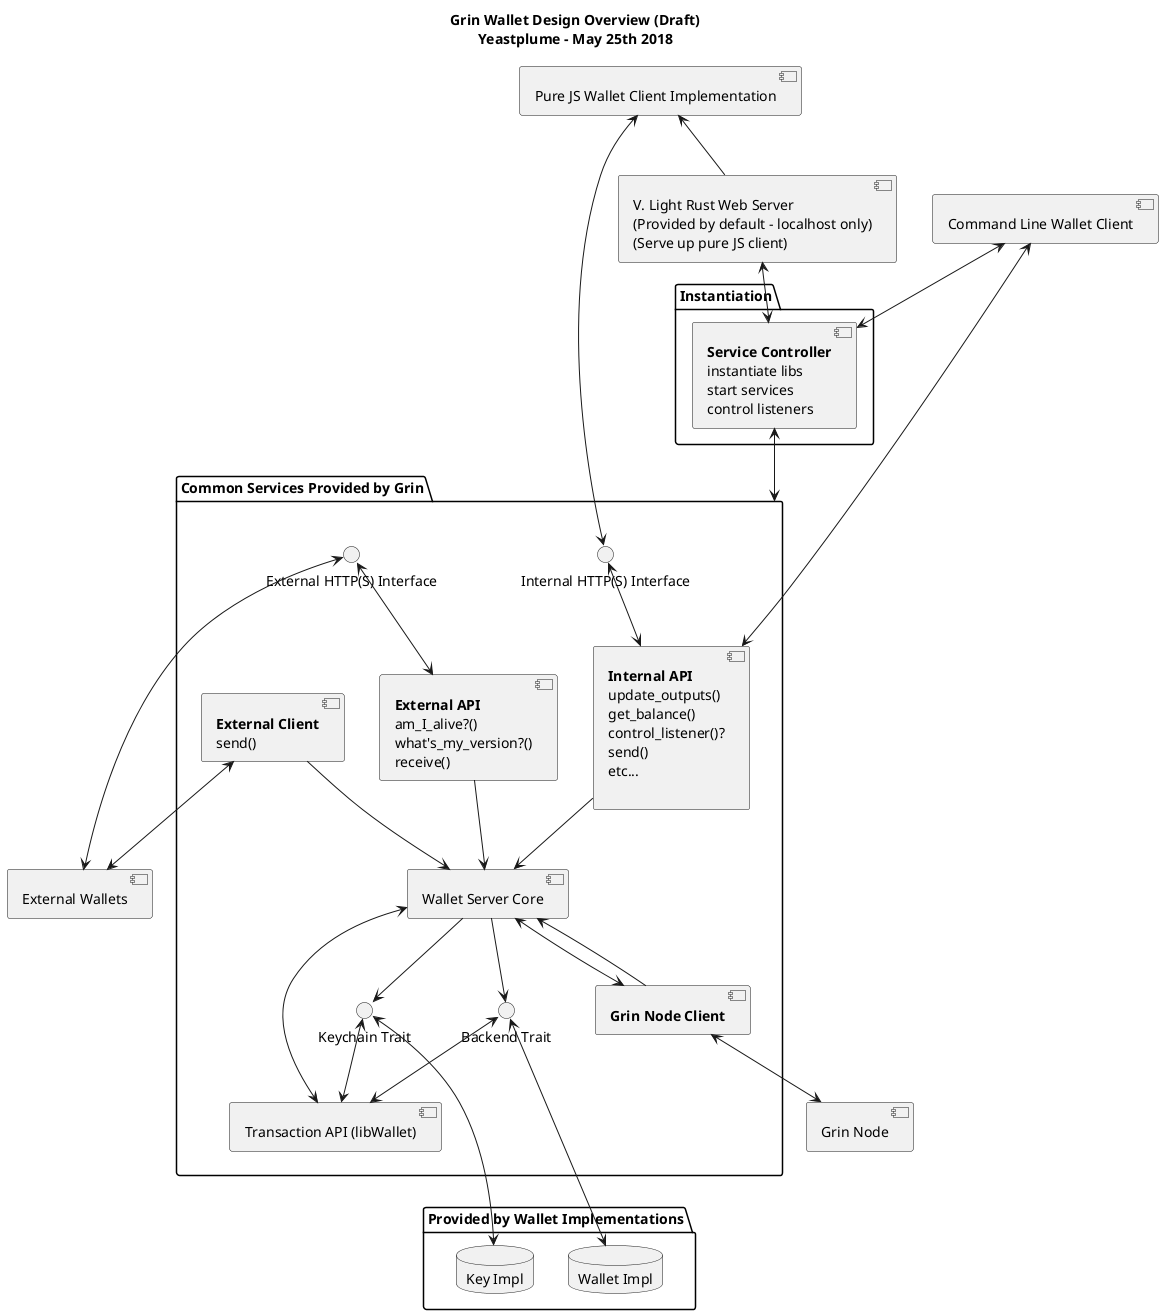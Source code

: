 @startuml grin-wallet-overview 
skinparam componentStyle uml2

title 
**Grin Wallet Design Overview (Draft)**
Yeastplume - May 25th 2018
end title

[Grin Node] as grin_node

folder "Common Services Provided by Grin" as services {
	component external_api [
		**External API**
		am_I_alive?()
		what's_my_version?()
		receive()
	]

	component internal_api [
		**Internal API**
		update_outputs()
		get_balance()
		control_listener()?
		send()
		etc...

	]
	[Wallet Server Core] as wallet_server_core
	[Transaction API (libWallet)] as libwallet
	() "Backend Trait" as wallet_data_backend_trait
	() "Keychain Trait" as wallet_keychain_trait
	() "Internal HTTP(S) Interface" as internal_http
	() "External HTTP(S) Interface" as external_http
	component internal_client [
		**Grin Node Client**
	]
	component external_client [
		**External Client**
		send()
	]
}

package Instantiation {
	component loader [
		**Service Controller**
		instantiate libs
		start services
		control listeners
	]
}

loader <--> services

package "Provided by Wallet Implementations" {
	database "Wallet Impl" as wallet_data
	database "Key Impl" as key_data
}

'package "Provided as reference implementation" {
	[Pure JS Wallet Client Implementation] as js_client
	[Command Line Wallet Client] as cl_client
	component web_server [
			V. Light Rust Web Server
			(Provided by default - localhost only)
			(Serve up pure JS client)
	]
'}

web_server <--> loader
js_client <-- web_server
cl_client <--> internal_api
cl_client <--> loader

[External Wallets] as external_wallets

wallet_server_core --> wallet_data_backend_trait
wallet_server_core --> wallet_keychain_trait
wallet_data_backend_trait <--> wallet_data
wallet_data_backend_trait <--> libwallet
wallet_keychain_trait <--> key_data
wallet_keychain_trait <--> libwallet

wallet_server_core <--> libwallet
wallet_server_core <--> internal_client

external_api --> wallet_server_core
internal_api --> wallet_server_core
internal_client --> wallet_server_core
external_client --> wallet_server_core

js_client <--> internal_http
internal_http <--> internal_api
external_wallets <--> external_http
external_client <--> external_wallets
internal_client <--> grin_node
external_http <--> external_api

'layout fix
grin_node -[hidden]- wallet_data




@enduml
